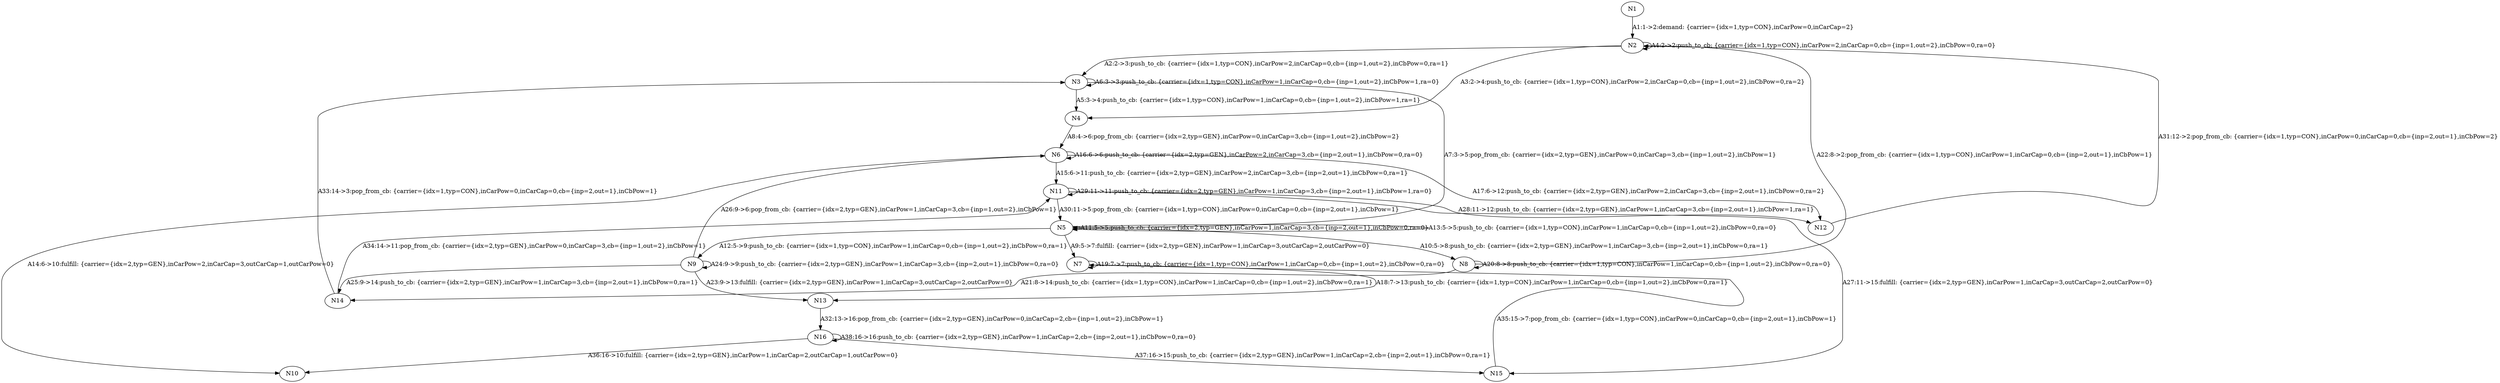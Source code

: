 digraph cpn_tools_graph {
  N1 -> N2 [ label="A1:1->2:demand: {carrier={idx=1,typ=CON},inCarPow=0,inCarCap=2}" ];
  N2 -> N3 [ label="A2:2->3:push_to_cb: {carrier={idx=1,typ=CON},inCarPow=2,inCarCap=0,cb={inp=1,out=2},inCbPow=0,ra=1}" ];
  N2 -> N4 [ label="A3:2->4:push_to_cb: {carrier={idx=1,typ=CON},inCarPow=2,inCarCap=0,cb={inp=1,out=2},inCbPow=0,ra=2}" ];
  N2 -> N2 [ label="A4:2->2:push_to_cb: {carrier={idx=1,typ=CON},inCarPow=2,inCarCap=0,cb={inp=1,out=2},inCbPow=0,ra=0}" ];
  N3 -> N4 [ label="A5:3->4:push_to_cb: {carrier={idx=1,typ=CON},inCarPow=1,inCarCap=0,cb={inp=1,out=2},inCbPow=1,ra=1}" ];
  N3 -> N3 [ label="A6:3->3:push_to_cb: {carrier={idx=1,typ=CON},inCarPow=1,inCarCap=0,cb={inp=1,out=2},inCbPow=1,ra=0}" ];
  N3 -> N5 [ label="A7:3->5:pop_from_cb: {carrier={idx=2,typ=GEN},inCarPow=0,inCarCap=3,cb={inp=1,out=2},inCbPow=1}" ];
  N4 -> N6 [ label="A8:4->6:pop_from_cb: {carrier={idx=2,typ=GEN},inCarPow=0,inCarCap=3,cb={inp=1,out=2},inCbPow=2}" ];
  N5 -> N7 [ label="A9:5->7:fulfill: {carrier={idx=2,typ=GEN},inCarPow=1,inCarCap=3,outCarCap=2,outCarPow=0}" ];
  N5 -> N8 [ label="A10:5->8:push_to_cb: {carrier={idx=2,typ=GEN},inCarPow=1,inCarCap=3,cb={inp=2,out=1},inCbPow=0,ra=1}" ];
  N5 -> N5 [ label="A11:5->5:push_to_cb: {carrier={idx=2,typ=GEN},inCarPow=1,inCarCap=3,cb={inp=2,out=1},inCbPow=0,ra=0}" ];
  N5 -> N9 [ label="A12:5->9:push_to_cb: {carrier={idx=1,typ=CON},inCarPow=1,inCarCap=0,cb={inp=1,out=2},inCbPow=0,ra=1}" ];
  N5 -> N5 [ label="A13:5->5:push_to_cb: {carrier={idx=1,typ=CON},inCarPow=1,inCarCap=0,cb={inp=1,out=2},inCbPow=0,ra=0}" ];
  N6 -> N10 [ label="A14:6->10:fulfill: {carrier={idx=2,typ=GEN},inCarPow=2,inCarCap=3,outCarCap=1,outCarPow=0}" ];
  N6 -> N11 [ label="A15:6->11:push_to_cb: {carrier={idx=2,typ=GEN},inCarPow=2,inCarCap=3,cb={inp=2,out=1},inCbPow=0,ra=1}" ];
  N6 -> N6 [ label="A16:6->6:push_to_cb: {carrier={idx=2,typ=GEN},inCarPow=2,inCarCap=3,cb={inp=2,out=1},inCbPow=0,ra=0}" ];
  N6 -> N12 [ label="A17:6->12:push_to_cb: {carrier={idx=2,typ=GEN},inCarPow=2,inCarCap=3,cb={inp=2,out=1},inCbPow=0,ra=2}" ];
  N7 -> N13 [ label="A18:7->13:push_to_cb: {carrier={idx=1,typ=CON},inCarPow=1,inCarCap=0,cb={inp=1,out=2},inCbPow=0,ra=1}" ];
  N7 -> N7 [ label="A19:7->7:push_to_cb: {carrier={idx=1,typ=CON},inCarPow=1,inCarCap=0,cb={inp=1,out=2},inCbPow=0,ra=0}" ];
  N8 -> N8 [ label="A20:8->8:push_to_cb: {carrier={idx=1,typ=CON},inCarPow=1,inCarCap=0,cb={inp=1,out=2},inCbPow=0,ra=0}" ];
  N8 -> N14 [ label="A21:8->14:push_to_cb: {carrier={idx=1,typ=CON},inCarPow=1,inCarCap=0,cb={inp=1,out=2},inCbPow=0,ra=1}" ];
  N8 -> N2 [ label="A22:8->2:pop_from_cb: {carrier={idx=1,typ=CON},inCarPow=1,inCarCap=0,cb={inp=2,out=1},inCbPow=1}" ];
  N9 -> N13 [ label="A23:9->13:fulfill: {carrier={idx=2,typ=GEN},inCarPow=1,inCarCap=3,outCarCap=2,outCarPow=0}" ];
  N9 -> N9 [ label="A24:9->9:push_to_cb: {carrier={idx=2,typ=GEN},inCarPow=1,inCarCap=3,cb={inp=2,out=1},inCbPow=0,ra=0}" ];
  N9 -> N14 [ label="A25:9->14:push_to_cb: {carrier={idx=2,typ=GEN},inCarPow=1,inCarCap=3,cb={inp=2,out=1},inCbPow=0,ra=1}" ];
  N9 -> N6 [ label="A26:9->6:pop_from_cb: {carrier={idx=2,typ=GEN},inCarPow=1,inCarCap=3,cb={inp=1,out=2},inCbPow=1}" ];
  N11 -> N15 [ label="A27:11->15:fulfill: {carrier={idx=2,typ=GEN},inCarPow=1,inCarCap=3,outCarCap=2,outCarPow=0}" ];
  N11 -> N12 [ label="A28:11->12:push_to_cb: {carrier={idx=2,typ=GEN},inCarPow=1,inCarCap=3,cb={inp=2,out=1},inCbPow=1,ra=1}" ];
  N11 -> N11 [ label="A29:11->11:push_to_cb: {carrier={idx=2,typ=GEN},inCarPow=1,inCarCap=3,cb={inp=2,out=1},inCbPow=1,ra=0}" ];
  N11 -> N5 [ label="A30:11->5:pop_from_cb: {carrier={idx=1,typ=CON},inCarPow=0,inCarCap=0,cb={inp=2,out=1},inCbPow=1}" ];
  N12 -> N2 [ label="A31:12->2:pop_from_cb: {carrier={idx=1,typ=CON},inCarPow=0,inCarCap=0,cb={inp=2,out=1},inCbPow=2}" ];
  N13 -> N16 [ label="A32:13->16:pop_from_cb: {carrier={idx=2,typ=GEN},inCarPow=0,inCarCap=2,cb={inp=1,out=2},inCbPow=1}" ];
  N14 -> N3 [ label="A33:14->3:pop_from_cb: {carrier={idx=1,typ=CON},inCarPow=0,inCarCap=0,cb={inp=2,out=1},inCbPow=1}" ];
  N14 -> N11 [ label="A34:14->11:pop_from_cb: {carrier={idx=2,typ=GEN},inCarPow=0,inCarCap=3,cb={inp=1,out=2},inCbPow=1}" ];
  N15 -> N7 [ label="A35:15->7:pop_from_cb: {carrier={idx=1,typ=CON},inCarPow=0,inCarCap=0,cb={inp=2,out=1},inCbPow=1}" ];
  N16 -> N10 [ label="A36:16->10:fulfill: {carrier={idx=2,typ=GEN},inCarPow=1,inCarCap=2,outCarCap=1,outCarPow=0}" ];
  N16 -> N15 [ label="A37:16->15:push_to_cb: {carrier={idx=2,typ=GEN},inCarPow=1,inCarCap=2,cb={inp=2,out=1},inCbPow=0,ra=1}" ];
  N16 -> N16 [ label="A38:16->16:push_to_cb: {carrier={idx=2,typ=GEN},inCarPow=1,inCarCap=2,cb={inp=2,out=1},inCbPow=0,ra=0}" ];
}